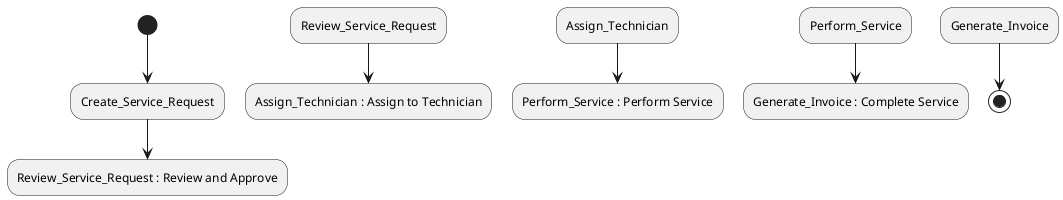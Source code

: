 @startuml


(*) --> Create_Service_Request
Create_Service_Request --> Review_Service_Request : Review and Approve
Review_Service_Request --> Assign_Technician : Assign to Technician
Assign_Technician --> Perform_Service : Perform Service
Perform_Service --> Generate_Invoice : Complete Service
Generate_Invoice --> (*)

@enduml

